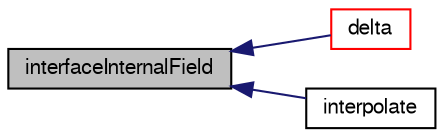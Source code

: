 digraph "interfaceInternalField"
{
  bgcolor="transparent";
  edge [fontname="FreeSans",fontsize="10",labelfontname="FreeSans",labelfontsize="10"];
  node [fontname="FreeSans",fontsize="10",shape=record];
  rankdir="LR";
  Node1340 [label="interfaceInternalField",height=0.2,width=0.4,color="black", fillcolor="grey75", style="filled", fontcolor="black"];
  Node1340 -> Node1341 [dir="back",color="midnightblue",fontsize="10",style="solid",fontname="FreeSans"];
  Node1341 [label="delta",height=0.2,width=0.4,color="red",URL="$a22806.html#a8c83ba56d8c5964b15844718d953be71",tooltip="Return delta (P to N) vectors across coupled patch. "];
  Node1340 -> Node1343 [dir="back",color="midnightblue",fontsize="10",style="solid",fontname="FreeSans"];
  Node1343 [label="interpolate",height=0.2,width=0.4,color="black",URL="$a22806.html#a6bebca140cab502d15b72e454d163b59"];
}
